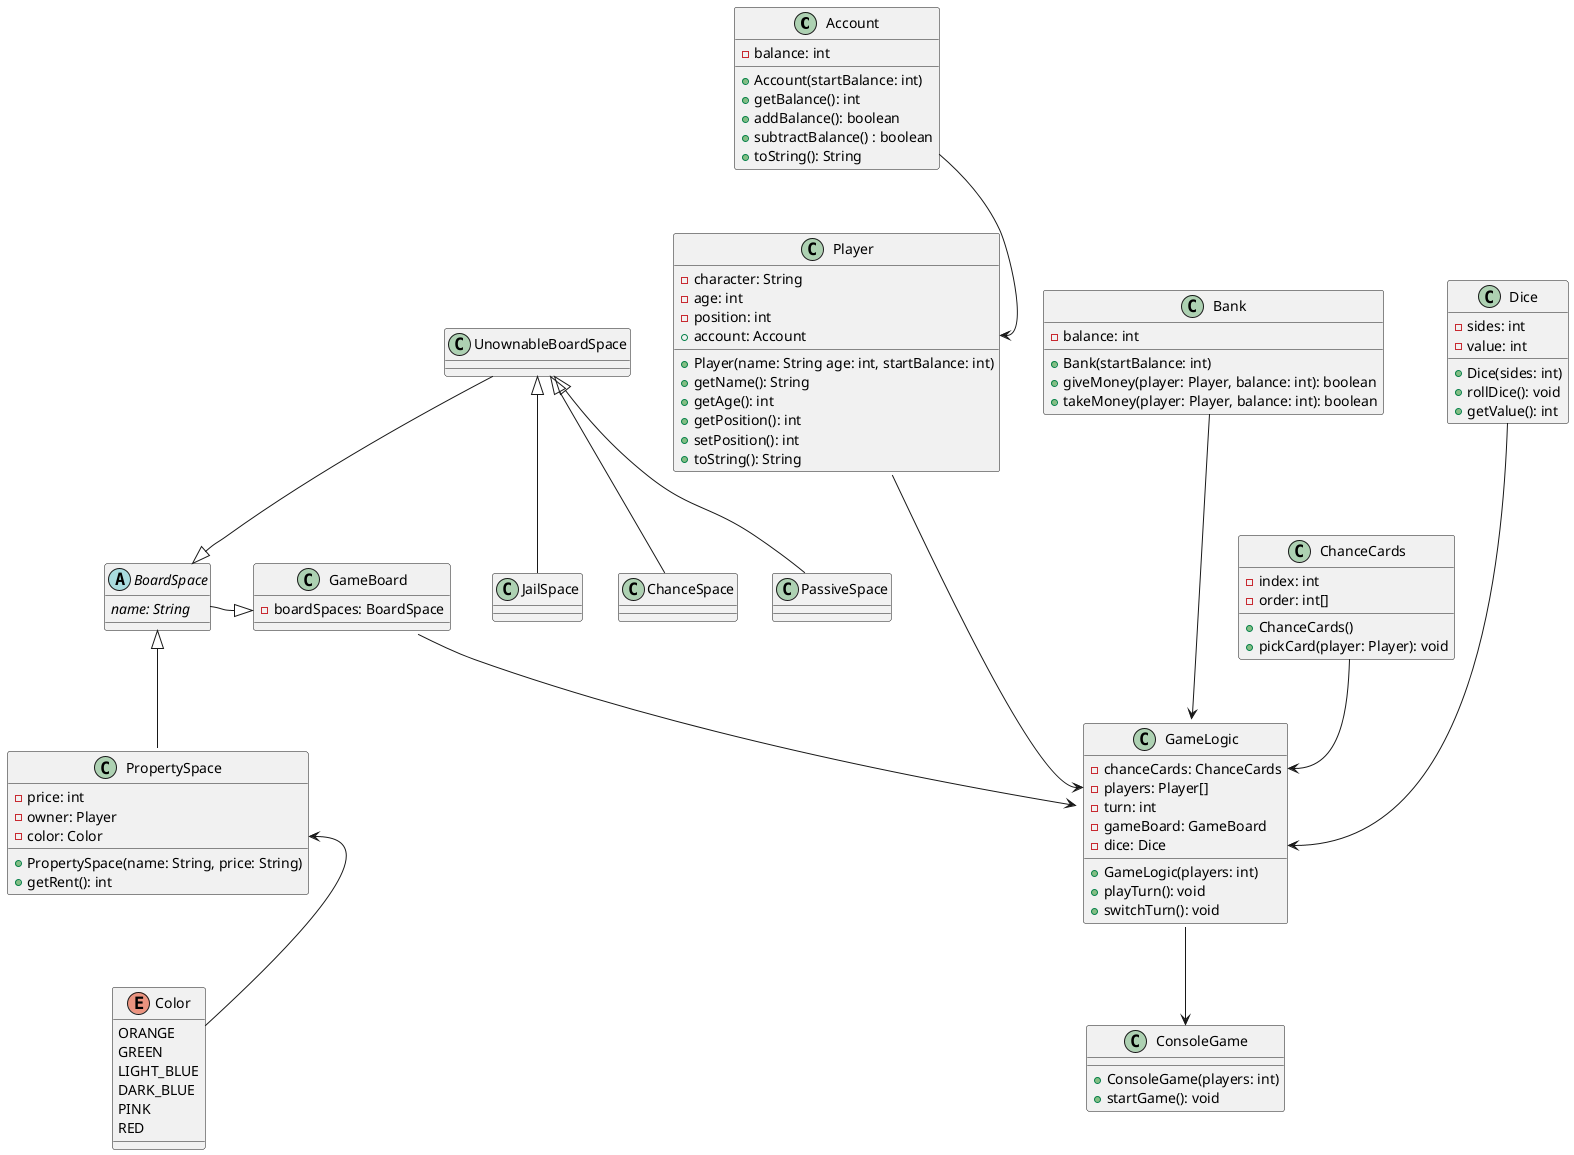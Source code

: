 @startuml class_diagram
class Account {
    - balance: int
    + Account(startBalance: int)
    + getBalance(): int
    + addBalance(): boolean
    + subtractBalance() : boolean
    + toString(): String
}

class Player {
    - character: String
    - age: int
    - position: int
    + account: Account
    + Player(name: String age: int, startBalance: int)
    + getName(): String
    + getAge(): int
    + getPosition(): int
    + setPosition(): int
    + toString(): String
}

Account --> Player::account

class Bank {
    - balance: int
    + Bank(startBalance: int)
    + giveMoney(player: Player, balance: int): boolean
    + takeMoney(player: Player, balance: int): boolean
}

abstract class BoardSpace {
    {abstract} name: String
}

class PropertySpace {
    - price: int
    - owner: Player
    - color: Color
    + PropertySpace(name: String, price: String)
    + getRent(): int
}

enum Color {
    ORANGE
    GREEN
    LIGHT_BLUE
    DARK_BLUE
    PINK
    RED
}

class JailSpace {}

class ChanceSpace {}

class ChanceCards {
    - index: int
    - order: int[]
    + ChanceCards()
    + pickCard(player: Player): void
}

class GameBoard {
    - boardSpaces: BoardSpace
}

class Dice {
    - sides: int
    - value: int
    + Dice(sides: int)
    + rollDice(): void
    + getValue(): int
}

PropertySpace::color <-- Color

BoardSpace <|-- PropertySpace
UnownableBoardSpace <|-- ChanceSpace
UnownableBoardSpace <|-- JailSpace
UnownableBoardSpace <|-- PassiveSpace
UnownableBoardSpace --|> BoardSpace
BoardSpace -|> GameBoard::boardSpaces

class GameLogic {
    - chanceCards: ChanceCards
    - players: Player[]
    - turn: int
    - gameBoard: GameBoard
    - dice: Dice
    + GameLogic(players: int)
    + playTurn(): void
    + switchTurn(): void
}

ChanceCards --> GameLogic::chanceCards
Bank ---> GameLogic::bank
Player ---> GameLogic::players
Dice ---> GameLogic::dice
GameBoard --> GameLogic

class ConsoleGame {
    + ConsoleGame(players: int)
    + startGame(): void
}

GameLogic --> ConsoleGame
@enduml
